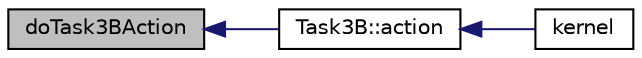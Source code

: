 digraph "doTask3BAction"
{
  bgcolor="transparent";
  edge [fontname="Helvetica",fontsize="10",labelfontname="Helvetica",labelfontsize="10"];
  node [fontname="Helvetica",fontsize="10",shape=record];
  rankdir="LR";
  Node1 [label="doTask3BAction",height=0.2,width=0.4,color="black", fillcolor="grey75", style="filled", fontcolor="black"];
  Node1 -> Node2 [dir="back",color="midnightblue",fontsize="10",style="solid",fontname="Helvetica"];
  Node2 [label="Task3B::action",height=0.2,width=0.4,color="black",URL="$classTask3B.html#aa803f35a028d2dc338d20d69ab592f20",tooltip="prints the line "];
  Node2 -> Node3 [dir="back",color="midnightblue",fontsize="10",style="solid",fontname="Helvetica"];
  Node3 [label="kernel",height=0.2,width=0.4,color="black",URL="$main_8cc.html#a796315624c9bcf31fd673cb62e4b9819",tooltip="kernel entry point "];
}
